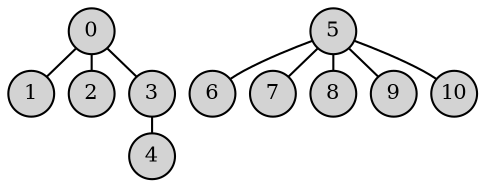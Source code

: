 graph {
    graph [nodesep=0.1,ranksep=0.1,fontsize=12]

    node [shape=circle,fixedsize=true,width=0.3,fontsize=10,style=filled,fillcolor=lightgray]
    
    0 -- 1
    0 -- 2
    0 -- 3
    3 -- 4
    5 -- 6
    5 -- 7
    5 -- 8
    5 -- 9
    5 -- 10
}